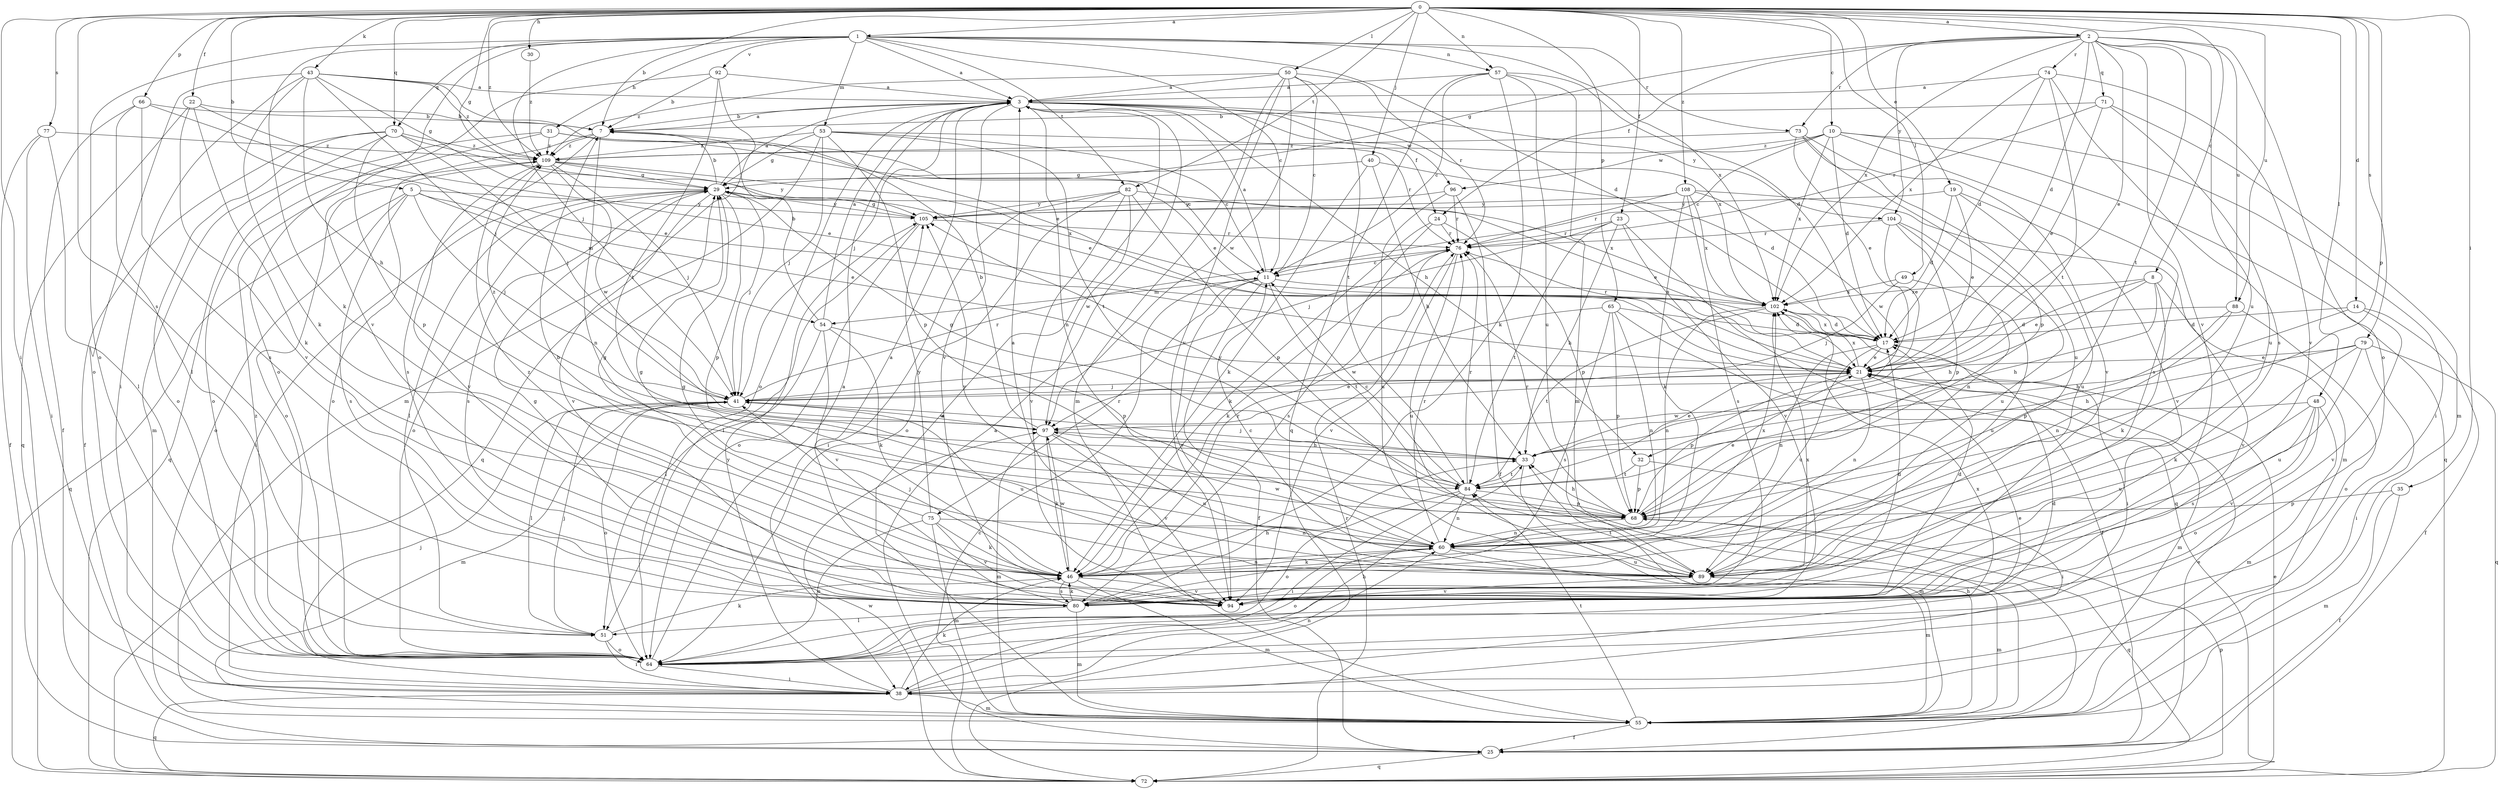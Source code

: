 strict digraph  {
0;
1;
2;
3;
5;
7;
8;
10;
11;
14;
17;
19;
21;
22;
23;
24;
25;
29;
30;
31;
32;
33;
35;
38;
40;
41;
43;
46;
48;
49;
50;
51;
53;
54;
55;
57;
60;
64;
65;
66;
68;
70;
71;
72;
73;
74;
75;
76;
77;
79;
80;
82;
84;
88;
89;
92;
94;
96;
97;
102;
104;
105;
108;
109;
0 -> 1  [label=a];
0 -> 2  [label=a];
0 -> 5  [label=b];
0 -> 7  [label=b];
0 -> 8  [label=c];
0 -> 10  [label=c];
0 -> 14  [label=d];
0 -> 19  [label=e];
0 -> 22  [label=f];
0 -> 23  [label=f];
0 -> 29  [label=g];
0 -> 30  [label=h];
0 -> 35  [label=i];
0 -> 38  [label=i];
0 -> 40  [label=j];
0 -> 43  [label=k];
0 -> 48  [label=l];
0 -> 49  [label=l];
0 -> 50  [label=l];
0 -> 57  [label=n];
0 -> 65  [label=p];
0 -> 66  [label=p];
0 -> 68  [label=p];
0 -> 70  [label=q];
0 -> 77  [label=s];
0 -> 79  [label=s];
0 -> 80  [label=s];
0 -> 82  [label=t];
0 -> 88  [label=u];
0 -> 108  [label=z];
0 -> 109  [label=z];
1 -> 3  [label=a];
1 -> 11  [label=c];
1 -> 17  [label=d];
1 -> 31  [label=h];
1 -> 41  [label=j];
1 -> 46  [label=k];
1 -> 53  [label=m];
1 -> 57  [label=n];
1 -> 64  [label=o];
1 -> 70  [label=q];
1 -> 73  [label=r];
1 -> 82  [label=t];
1 -> 92  [label=v];
1 -> 94  [label=v];
1 -> 102  [label=x];
2 -> 17  [label=d];
2 -> 21  [label=e];
2 -> 24  [label=f];
2 -> 29  [label=g];
2 -> 64  [label=o];
2 -> 71  [label=q];
2 -> 73  [label=r];
2 -> 74  [label=r];
2 -> 84  [label=t];
2 -> 88  [label=u];
2 -> 89  [label=u];
2 -> 94  [label=v];
2 -> 102  [label=x];
2 -> 104  [label=y];
3 -> 7  [label=b];
3 -> 24  [label=f];
3 -> 32  [label=h];
3 -> 41  [label=j];
3 -> 60  [label=n];
3 -> 64  [label=o];
3 -> 94  [label=v];
3 -> 96  [label=w];
3 -> 102  [label=x];
3 -> 104  [label=y];
5 -> 21  [label=e];
5 -> 41  [label=j];
5 -> 54  [label=m];
5 -> 64  [label=o];
5 -> 72  [label=q];
5 -> 80  [label=s];
5 -> 105  [label=y];
7 -> 3  [label=a];
7 -> 60  [label=n];
7 -> 64  [label=o];
7 -> 80  [label=s];
7 -> 109  [label=z];
8 -> 21  [label=e];
8 -> 32  [label=h];
8 -> 33  [label=h];
8 -> 46  [label=k];
8 -> 94  [label=v];
8 -> 102  [label=x];
10 -> 11  [label=c];
10 -> 17  [label=d];
10 -> 38  [label=i];
10 -> 72  [label=q];
10 -> 80  [label=s];
10 -> 96  [label=w];
10 -> 102  [label=x];
10 -> 109  [label=z];
11 -> 3  [label=a];
11 -> 25  [label=f];
11 -> 54  [label=m];
11 -> 75  [label=r];
11 -> 84  [label=t];
11 -> 94  [label=v];
11 -> 102  [label=x];
14 -> 17  [label=d];
14 -> 25  [label=f];
14 -> 33  [label=h];
14 -> 94  [label=v];
17 -> 21  [label=e];
17 -> 60  [label=n];
17 -> 76  [label=r];
17 -> 89  [label=u];
17 -> 102  [label=x];
19 -> 17  [label=d];
19 -> 21  [label=e];
19 -> 89  [label=u];
19 -> 94  [label=v];
19 -> 105  [label=y];
21 -> 41  [label=j];
21 -> 55  [label=m];
21 -> 60  [label=n];
21 -> 68  [label=p];
21 -> 102  [label=x];
22 -> 7  [label=b];
22 -> 21  [label=e];
22 -> 46  [label=k];
22 -> 72  [label=q];
22 -> 94  [label=v];
23 -> 33  [label=h];
23 -> 41  [label=j];
23 -> 72  [label=q];
23 -> 76  [label=r];
23 -> 84  [label=t];
23 -> 94  [label=v];
24 -> 46  [label=k];
24 -> 68  [label=p];
24 -> 76  [label=r];
24 -> 80  [label=s];
25 -> 3  [label=a];
25 -> 21  [label=e];
25 -> 72  [label=q];
29 -> 3  [label=a];
29 -> 7  [label=b];
29 -> 38  [label=i];
29 -> 41  [label=j];
29 -> 51  [label=l];
29 -> 64  [label=o];
29 -> 68  [label=p];
29 -> 80  [label=s];
29 -> 94  [label=v];
29 -> 102  [label=x];
29 -> 105  [label=y];
30 -> 109  [label=z];
31 -> 11  [label=c];
31 -> 21  [label=e];
31 -> 64  [label=o];
31 -> 72  [label=q];
31 -> 109  [label=z];
32 -> 38  [label=i];
32 -> 68  [label=p];
32 -> 84  [label=t];
33 -> 21  [label=e];
33 -> 29  [label=g];
33 -> 41  [label=j];
33 -> 55  [label=m];
33 -> 84  [label=t];
35 -> 25  [label=f];
35 -> 55  [label=m];
35 -> 68  [label=p];
38 -> 33  [label=h];
38 -> 41  [label=j];
38 -> 46  [label=k];
38 -> 55  [label=m];
38 -> 60  [label=n];
38 -> 72  [label=q];
38 -> 105  [label=y];
40 -> 17  [label=d];
40 -> 29  [label=g];
40 -> 33  [label=h];
40 -> 46  [label=k];
41 -> 21  [label=e];
41 -> 51  [label=l];
41 -> 55  [label=m];
41 -> 64  [label=o];
41 -> 76  [label=r];
41 -> 89  [label=u];
41 -> 97  [label=w];
43 -> 3  [label=a];
43 -> 21  [label=e];
43 -> 29  [label=g];
43 -> 33  [label=h];
43 -> 38  [label=i];
43 -> 41  [label=j];
43 -> 46  [label=k];
43 -> 64  [label=o];
43 -> 109  [label=z];
46 -> 7  [label=b];
46 -> 41  [label=j];
46 -> 55  [label=m];
46 -> 60  [label=n];
46 -> 76  [label=r];
46 -> 80  [label=s];
46 -> 94  [label=v];
46 -> 97  [label=w];
46 -> 109  [label=z];
48 -> 55  [label=m];
48 -> 64  [label=o];
48 -> 80  [label=s];
48 -> 89  [label=u];
48 -> 94  [label=v];
48 -> 97  [label=w];
49 -> 41  [label=j];
49 -> 89  [label=u];
49 -> 102  [label=x];
50 -> 3  [label=a];
50 -> 11  [label=c];
50 -> 55  [label=m];
50 -> 76  [label=r];
50 -> 84  [label=t];
50 -> 94  [label=v];
50 -> 97  [label=w];
50 -> 109  [label=z];
51 -> 38  [label=i];
51 -> 41  [label=j];
51 -> 46  [label=k];
51 -> 64  [label=o];
53 -> 11  [label=c];
53 -> 29  [label=g];
53 -> 41  [label=j];
53 -> 68  [label=p];
53 -> 72  [label=q];
53 -> 76  [label=r];
53 -> 84  [label=t];
53 -> 109  [label=z];
54 -> 3  [label=a];
54 -> 7  [label=b];
54 -> 46  [label=k];
54 -> 51  [label=l];
54 -> 68  [label=p];
54 -> 94  [label=v];
55 -> 3  [label=a];
55 -> 25  [label=f];
55 -> 33  [label=h];
55 -> 84  [label=t];
57 -> 3  [label=a];
57 -> 11  [label=c];
57 -> 17  [label=d];
57 -> 46  [label=k];
57 -> 55  [label=m];
57 -> 72  [label=q];
57 -> 89  [label=u];
60 -> 29  [label=g];
60 -> 46  [label=k];
60 -> 55  [label=m];
60 -> 64  [label=o];
60 -> 76  [label=r];
60 -> 89  [label=u];
60 -> 97  [label=w];
60 -> 102  [label=x];
60 -> 105  [label=y];
64 -> 3  [label=a];
64 -> 17  [label=d];
64 -> 21  [label=e];
64 -> 38  [label=i];
64 -> 102  [label=x];
64 -> 109  [label=z];
65 -> 17  [label=d];
65 -> 25  [label=f];
65 -> 60  [label=n];
65 -> 68  [label=p];
65 -> 80  [label=s];
65 -> 97  [label=w];
66 -> 7  [label=b];
66 -> 21  [label=e];
66 -> 25  [label=f];
66 -> 51  [label=l];
66 -> 80  [label=s];
68 -> 21  [label=e];
68 -> 33  [label=h];
68 -> 60  [label=n];
68 -> 72  [label=q];
68 -> 76  [label=r];
70 -> 21  [label=e];
70 -> 25  [label=f];
70 -> 41  [label=j];
70 -> 55  [label=m];
70 -> 64  [label=o];
70 -> 68  [label=p];
70 -> 109  [label=z];
71 -> 7  [label=b];
71 -> 21  [label=e];
71 -> 55  [label=m];
71 -> 76  [label=r];
71 -> 89  [label=u];
72 -> 11  [label=c];
72 -> 21  [label=e];
72 -> 68  [label=p];
72 -> 76  [label=r];
72 -> 97  [label=w];
73 -> 21  [label=e];
73 -> 68  [label=p];
73 -> 89  [label=u];
73 -> 94  [label=v];
73 -> 109  [label=z];
74 -> 3  [label=a];
74 -> 17  [label=d];
74 -> 80  [label=s];
74 -> 84  [label=t];
74 -> 94  [label=v];
74 -> 102  [label=x];
75 -> 29  [label=g];
75 -> 46  [label=k];
75 -> 55  [label=m];
75 -> 60  [label=n];
75 -> 64  [label=o];
75 -> 94  [label=v];
75 -> 105  [label=y];
76 -> 11  [label=c];
76 -> 46  [label=k];
76 -> 89  [label=u];
76 -> 94  [label=v];
77 -> 25  [label=f];
77 -> 38  [label=i];
77 -> 51  [label=l];
77 -> 109  [label=z];
79 -> 21  [label=e];
79 -> 33  [label=h];
79 -> 38  [label=i];
79 -> 46  [label=k];
79 -> 72  [label=q];
79 -> 89  [label=u];
80 -> 3  [label=a];
80 -> 17  [label=d];
80 -> 29  [label=g];
80 -> 33  [label=h];
80 -> 46  [label=k];
80 -> 51  [label=l];
80 -> 55  [label=m];
80 -> 102  [label=x];
82 -> 21  [label=e];
82 -> 38  [label=i];
82 -> 64  [label=o];
82 -> 68  [label=p];
82 -> 94  [label=v];
82 -> 97  [label=w];
82 -> 105  [label=y];
84 -> 11  [label=c];
84 -> 38  [label=i];
84 -> 60  [label=n];
84 -> 64  [label=o];
84 -> 68  [label=p];
84 -> 76  [label=r];
84 -> 105  [label=y];
88 -> 17  [label=d];
88 -> 60  [label=n];
88 -> 64  [label=o];
88 -> 68  [label=p];
89 -> 3  [label=a];
89 -> 11  [label=c];
89 -> 29  [label=g];
89 -> 55  [label=m];
89 -> 84  [label=t];
89 -> 94  [label=v];
92 -> 3  [label=a];
92 -> 7  [label=b];
92 -> 55  [label=m];
92 -> 64  [label=o];
92 -> 84  [label=t];
94 -> 17  [label=d];
96 -> 25  [label=f];
96 -> 76  [label=r];
96 -> 89  [label=u];
96 -> 105  [label=y];
97 -> 7  [label=b];
97 -> 33  [label=h];
97 -> 46  [label=k];
97 -> 55  [label=m];
97 -> 89  [label=u];
97 -> 94  [label=v];
97 -> 109  [label=z];
102 -> 17  [label=d];
102 -> 38  [label=i];
102 -> 60  [label=n];
102 -> 84  [label=t];
104 -> 21  [label=e];
104 -> 60  [label=n];
104 -> 68  [label=p];
104 -> 76  [label=r];
104 -> 89  [label=u];
105 -> 29  [label=g];
105 -> 51  [label=l];
105 -> 64  [label=o];
105 -> 76  [label=r];
108 -> 46  [label=k];
108 -> 55  [label=m];
108 -> 76  [label=r];
108 -> 80  [label=s];
108 -> 97  [label=w];
108 -> 102  [label=x];
108 -> 105  [label=y];
109 -> 29  [label=g];
109 -> 41  [label=j];
109 -> 64  [label=o];
109 -> 94  [label=v];
109 -> 97  [label=w];
109 -> 102  [label=x];
109 -> 105  [label=y];
}
